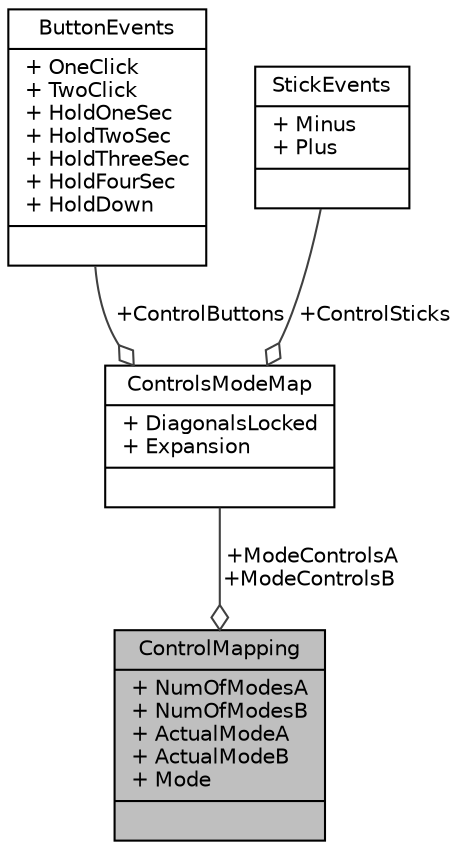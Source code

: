 digraph "ControlMapping"
{
  edge [fontname="Helvetica",fontsize="10",labelfontname="Helvetica",labelfontsize="10"];
  node [fontname="Helvetica",fontsize="10",shape=record];
  Node1 [label="{ControlMapping\n|+ NumOfModesA\l+ NumOfModesB\l+ ActualModeA\l+ ActualModeB\l+ Mode\l|}",height=0.2,width=0.4,color="black", fillcolor="grey75", style="filled", fontcolor="black"];
  Node2 -> Node1 [color="grey25",fontsize="10",style="solid",label=" +ModeControlsA\n+ModeControlsB" ,arrowhead="odiamond"];
  Node2 [label="{ControlsModeMap\n|+ DiagonalsLocked\l+ Expansion\l|}",height=0.2,width=0.4,color="black", fillcolor="white", style="filled",URL="$struct_controls_mode_map.html",tooltip="Represents one mode map of a control mapping. Each control mapping has 2 list of mode map..."];
  Node3 -> Node2 [color="grey25",fontsize="10",style="solid",label=" +ControlButtons" ,arrowhead="odiamond"];
  Node3 [label="{ButtonEvents\n|+ OneClick\l+ TwoClick\l+ HoldOneSec\l+ HoldTwoSec\l+ HoldThreeSec\l+ HoldFourSec\l+ HoldDown\l|}",height=0.2,width=0.4,color="black", fillcolor="white", style="filled",URL="$struct_button_events.html",tooltip="This is an event from a controller&#39;s button. Each variable of the struct can be mapped with a Control..."];
  Node4 -> Node2 [color="grey25",fontsize="10",style="solid",label=" +ControlSticks" ,arrowhead="odiamond"];
  Node4 [label="{StickEvents\n|+ Minus\l+ Plus\l|}",height=0.2,width=0.4,color="black", fillcolor="white", style="filled",URL="$struct_stick_events.html",tooltip="This is an event from a controller&#39;s stick. Each variable of the struct can be mapped with a ControlF..."];
}
